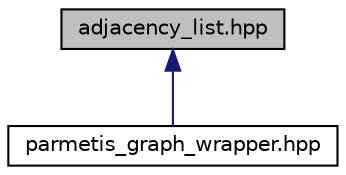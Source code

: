 digraph "adjacency_list.hpp"
{
  edge [fontname="Helvetica",fontsize="10",labelfontname="Helvetica",labelfontsize="10"];
  node [fontname="Helvetica",fontsize="10",shape=record];
  Node1 [label="adjacency_list.hpp",height=0.2,width=0.4,color="black", fillcolor="grey75", style="filled" fontcolor="black"];
  Node1 -> Node2 [dir="back",color="midnightblue",fontsize="10",style="solid",fontname="Helvetica"];
  Node2 [label="parmetis_graph_wrapper.hpp",height=0.2,width=0.4,color="black", fillcolor="white", style="filled",URL="$parmetis__graph__wrapper_8hpp.html"];
}
